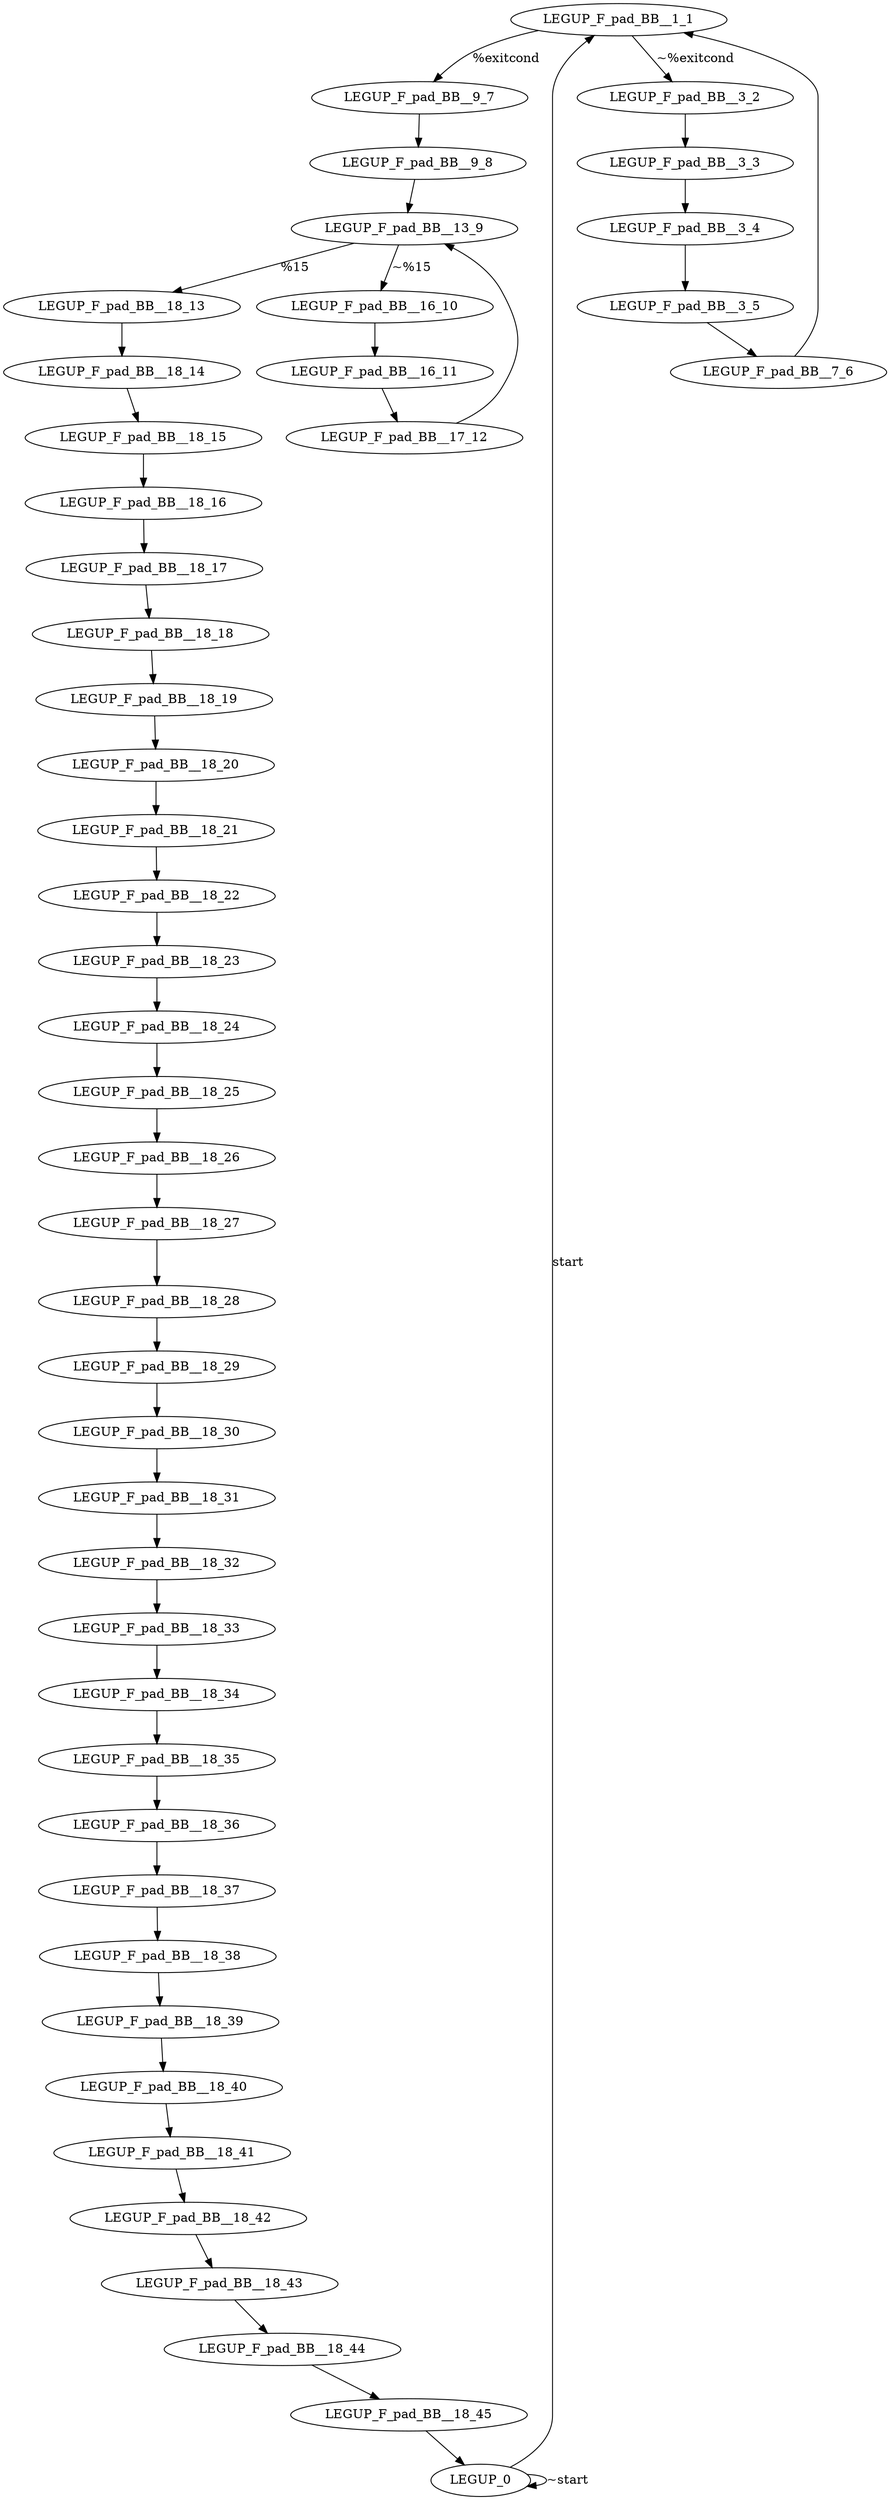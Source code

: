 digraph {
Node0x36eddd0[label="LEGUP_F_pad_BB__1_1"];
Node0x36edc00[label="LEGUP_0"];
Node0x36edc00 -> Node0x36eddd0[label="start"];
Node0x36edc00 -> Node0x36edc00[label="~start"];
Node0x3721ee0[label="LEGUP_F_pad_BB__9_7"];
Node0x36eddd0 -> Node0x3721ee0[label="%exitcond"];
Node0x36edf10[label="LEGUP_F_pad_BB__3_2"];
Node0x36eddd0 -> Node0x36edf10[label="~%exitcond"];
Node0x37103d0[label="LEGUP_F_pad_BB__3_3"];
Node0x36edf10 -> Node0x37103d0;
Node0x37104a0[label="LEGUP_F_pad_BB__3_4"];
Node0x37103d0 -> Node0x37104a0;
Node0x3710570[label="LEGUP_F_pad_BB__3_5"];
Node0x37104a0 -> Node0x3710570;
Node0x3721d60[label="LEGUP_F_pad_BB__7_6"];
Node0x3710570 -> Node0x3721d60;
Node0x3721d60 -> Node0x36eddd0;
Node0x3710880[label="LEGUP_F_pad_BB__9_8"];
Node0x3721ee0 -> Node0x3710880;
Node0x3722060[label="LEGUP_F_pad_BB__13_9"];
Node0x3710880 -> Node0x3722060;
Node0x37224e0[label="LEGUP_F_pad_BB__18_13"];
Node0x3722060 -> Node0x37224e0[label="%15"];
Node0x37221e0[label="LEGUP_F_pad_BB__16_10"];
Node0x3722060 -> Node0x37221e0[label="~%15"];
Node0x3710b50[label="LEGUP_F_pad_BB__16_11"];
Node0x37221e0 -> Node0x3710b50;
Node0x3722360[label="LEGUP_F_pad_BB__17_12"];
Node0x3710b50 -> Node0x3722360;
Node0x3722360 -> Node0x3722060;
Node0x3710cc0[label="LEGUP_F_pad_BB__18_14"];
Node0x37224e0 -> Node0x3710cc0;
Node0x3710d90[label="LEGUP_F_pad_BB__18_15"];
Node0x3710cc0 -> Node0x3710d90;
Node0x3710e60[label="LEGUP_F_pad_BB__18_16"];
Node0x3710d90 -> Node0x3710e60;
Node0x3710f30[label="LEGUP_F_pad_BB__18_17"];
Node0x3710e60 -> Node0x3710f30;
Node0x3711000[label="LEGUP_F_pad_BB__18_18"];
Node0x3710f30 -> Node0x3711000;
Node0x3711100[label="LEGUP_F_pad_BB__18_19"];
Node0x3711000 -> Node0x3711100;
Node0x3711200[label="LEGUP_F_pad_BB__18_20"];
Node0x3711100 -> Node0x3711200;
Node0x3711300[label="LEGUP_F_pad_BB__18_21"];
Node0x3711200 -> Node0x3711300;
Node0x3711400[label="LEGUP_F_pad_BB__18_22"];
Node0x3711300 -> Node0x3711400;
Node0x3711500[label="LEGUP_F_pad_BB__18_23"];
Node0x3711400 -> Node0x3711500;
Node0x3711600[label="LEGUP_F_pad_BB__18_24"];
Node0x3711500 -> Node0x3711600;
Node0x3711740[label="LEGUP_F_pad_BB__18_25"];
Node0x3711600 -> Node0x3711740;
Node0x3711880[label="LEGUP_F_pad_BB__18_26"];
Node0x3711740 -> Node0x3711880;
Node0x37119c0[label="LEGUP_F_pad_BB__18_27"];
Node0x3711880 -> Node0x37119c0;
Node0x3711b00[label="LEGUP_F_pad_BB__18_28"];
Node0x37119c0 -> Node0x3711b00;
Node0x3711c40[label="LEGUP_F_pad_BB__18_29"];
Node0x3711b00 -> Node0x3711c40;
Node0x3711d80[label="LEGUP_F_pad_BB__18_30"];
Node0x3711c40 -> Node0x3711d80;
Node0x3711ec0[label="LEGUP_F_pad_BB__18_31"];
Node0x3711d80 -> Node0x3711ec0;
Node0x3712000[label="LEGUP_F_pad_BB__18_32"];
Node0x3711ec0 -> Node0x3712000;
Node0x3712140[label="LEGUP_F_pad_BB__18_33"];
Node0x3712000 -> Node0x3712140;
Node0x3712280[label="LEGUP_F_pad_BB__18_34"];
Node0x3712140 -> Node0x3712280;
Node0x37123c0[label="LEGUP_F_pad_BB__18_35"];
Node0x3712280 -> Node0x37123c0;
Node0x3712500[label="LEGUP_F_pad_BB__18_36"];
Node0x37123c0 -> Node0x3712500;
Node0x3712640[label="LEGUP_F_pad_BB__18_37"];
Node0x3712500 -> Node0x3712640;
Node0x3712780[label="LEGUP_F_pad_BB__18_38"];
Node0x3712640 -> Node0x3712780;
Node0x37128c0[label="LEGUP_F_pad_BB__18_39"];
Node0x3712780 -> Node0x37128c0;
Node0x3712a00[label="LEGUP_F_pad_BB__18_40"];
Node0x37128c0 -> Node0x3712a00;
Node0x3712b40[label="LEGUP_F_pad_BB__18_41"];
Node0x3712a00 -> Node0x3712b40;
Node0x3712c80[label="LEGUP_F_pad_BB__18_42"];
Node0x3712b40 -> Node0x3712c80;
Node0x3712dc0[label="LEGUP_F_pad_BB__18_43"];
Node0x3712c80 -> Node0x3712dc0;
Node0x3712f00[label="LEGUP_F_pad_BB__18_44"];
Node0x3712dc0 -> Node0x3712f00;
Node0x3713040[label="LEGUP_F_pad_BB__18_45"];
Node0x3712f00 -> Node0x3713040;
Node0x3713040 -> Node0x36edc00;
}
